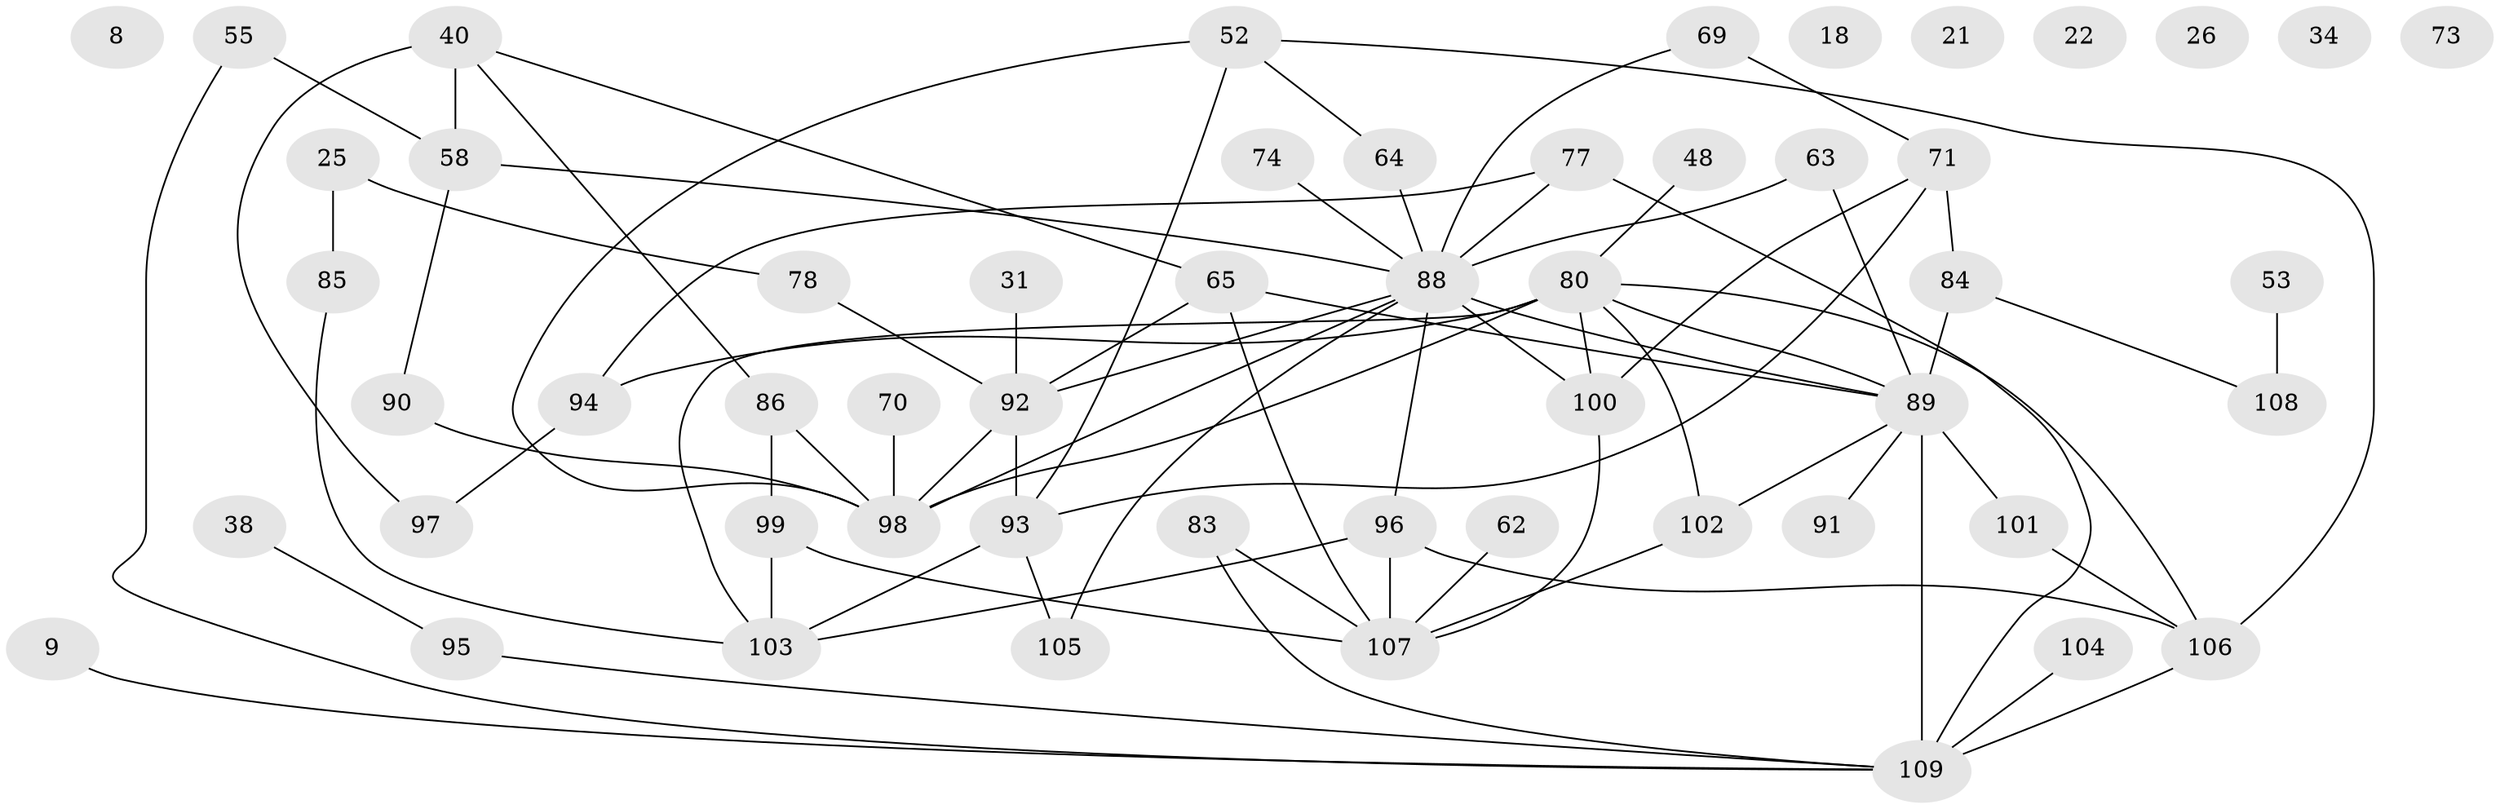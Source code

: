 // original degree distribution, {3: 0.28440366972477066, 2: 0.24770642201834864, 0: 0.06422018348623854, 1: 0.14678899082568808, 4: 0.11009174311926606, 7: 0.01834862385321101, 5: 0.08256880733944955, 6: 0.045871559633027525}
// Generated by graph-tools (version 1.1) at 2025/39/03/09/25 04:39:13]
// undirected, 54 vertices, 78 edges
graph export_dot {
graph [start="1"]
  node [color=gray90,style=filled];
  8;
  9;
  18;
  21;
  22;
  25;
  26;
  31;
  34;
  38;
  40;
  48;
  52 [super="+15+44"];
  53;
  55;
  58;
  62;
  63;
  64;
  65 [super="+42"];
  69 [super="+20"];
  70;
  71;
  73;
  74;
  77 [super="+39"];
  78;
  80 [super="+24+50"];
  83;
  84 [super="+67"];
  85;
  86 [super="+49"];
  88 [super="+60+87"];
  89 [super="+28+41+27"];
  90;
  91;
  92 [super="+68"];
  93 [super="+54"];
  94;
  95;
  96 [super="+6+7"];
  97 [super="+82"];
  98 [super="+76"];
  99;
  100;
  101 [super="+59"];
  102;
  103;
  104;
  105;
  106 [super="+79"];
  107 [super="+46+57+61"];
  108;
  109 [super="+2+81+66"];
  9 -- 109;
  25 -- 78;
  25 -- 85;
  31 -- 92;
  38 -- 95;
  40 -- 58;
  40 -- 97 [weight=2];
  40 -- 65;
  40 -- 86;
  48 -- 80;
  52 -- 64;
  52 -- 93;
  52 -- 98;
  52 -- 106;
  53 -- 108;
  55 -- 58;
  55 -- 109;
  58 -- 90;
  58 -- 88;
  62 -- 107;
  63 -- 88;
  63 -- 89;
  64 -- 88;
  65 -- 92;
  65 -- 89;
  65 -- 107;
  69 -- 71;
  69 -- 88;
  70 -- 98;
  71 -- 93;
  71 -- 100;
  71 -- 84;
  74 -- 88 [weight=2];
  77 -- 94;
  77 -- 88 [weight=2];
  77 -- 109;
  78 -- 92;
  80 -- 103;
  80 -- 100;
  80 -- 102;
  80 -- 106 [weight=2];
  80 -- 94;
  80 -- 98 [weight=2];
  80 -- 89;
  83 -- 109;
  83 -- 107;
  84 -- 108;
  84 -- 89 [weight=2];
  85 -- 103;
  86 -- 98;
  86 -- 99;
  88 -- 96 [weight=3];
  88 -- 100;
  88 -- 98;
  88 -- 105;
  88 -- 89 [weight=2];
  88 -- 92;
  89 -- 102;
  89 -- 101;
  89 -- 109 [weight=4];
  89 -- 91;
  90 -- 98;
  92 -- 98 [weight=4];
  92 -- 93;
  93 -- 105;
  93 -- 103;
  94 -- 97;
  95 -- 109;
  96 -- 107 [weight=3];
  96 -- 103;
  96 -- 106;
  99 -- 103;
  99 -- 107;
  100 -- 107;
  101 -- 106;
  102 -- 107;
  104 -- 109;
  106 -- 109;
}
